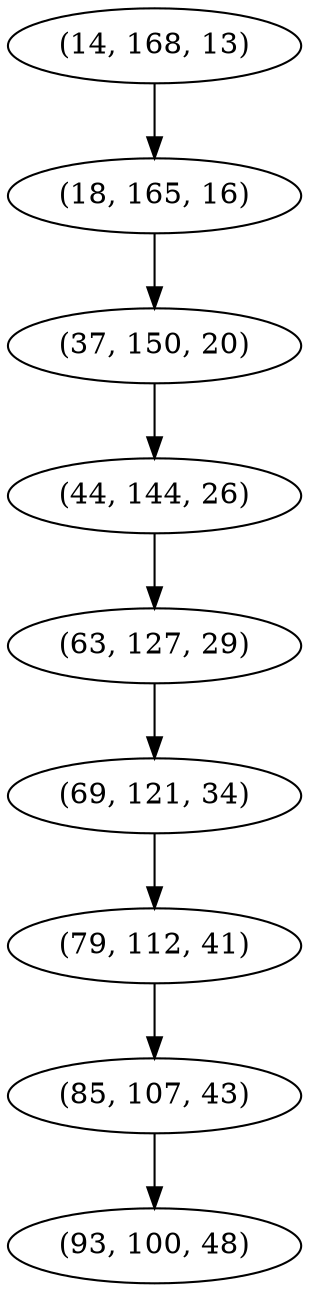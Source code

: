 digraph tree {
    "(14, 168, 13)";
    "(18, 165, 16)";
    "(37, 150, 20)";
    "(44, 144, 26)";
    "(63, 127, 29)";
    "(69, 121, 34)";
    "(79, 112, 41)";
    "(85, 107, 43)";
    "(93, 100, 48)";
    "(14, 168, 13)" -> "(18, 165, 16)";
    "(18, 165, 16)" -> "(37, 150, 20)";
    "(37, 150, 20)" -> "(44, 144, 26)";
    "(44, 144, 26)" -> "(63, 127, 29)";
    "(63, 127, 29)" -> "(69, 121, 34)";
    "(69, 121, 34)" -> "(79, 112, 41)";
    "(79, 112, 41)" -> "(85, 107, 43)";
    "(85, 107, 43)" -> "(93, 100, 48)";
}
